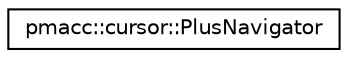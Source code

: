 digraph "Graphical Class Hierarchy"
{
 // LATEX_PDF_SIZE
  edge [fontname="Helvetica",fontsize="10",labelfontname="Helvetica",labelfontsize="10"];
  node [fontname="Helvetica",fontsize="10",shape=record];
  rankdir="LR";
  Node0 [label="pmacc::cursor::PlusNavigator",height=0.2,width=0.4,color="black", fillcolor="white", style="filled",URL="$structpmacc_1_1cursor_1_1_plus_navigator.html",tooltip="Navigator which combines jump and marker of any type by using the +operator."];
}
